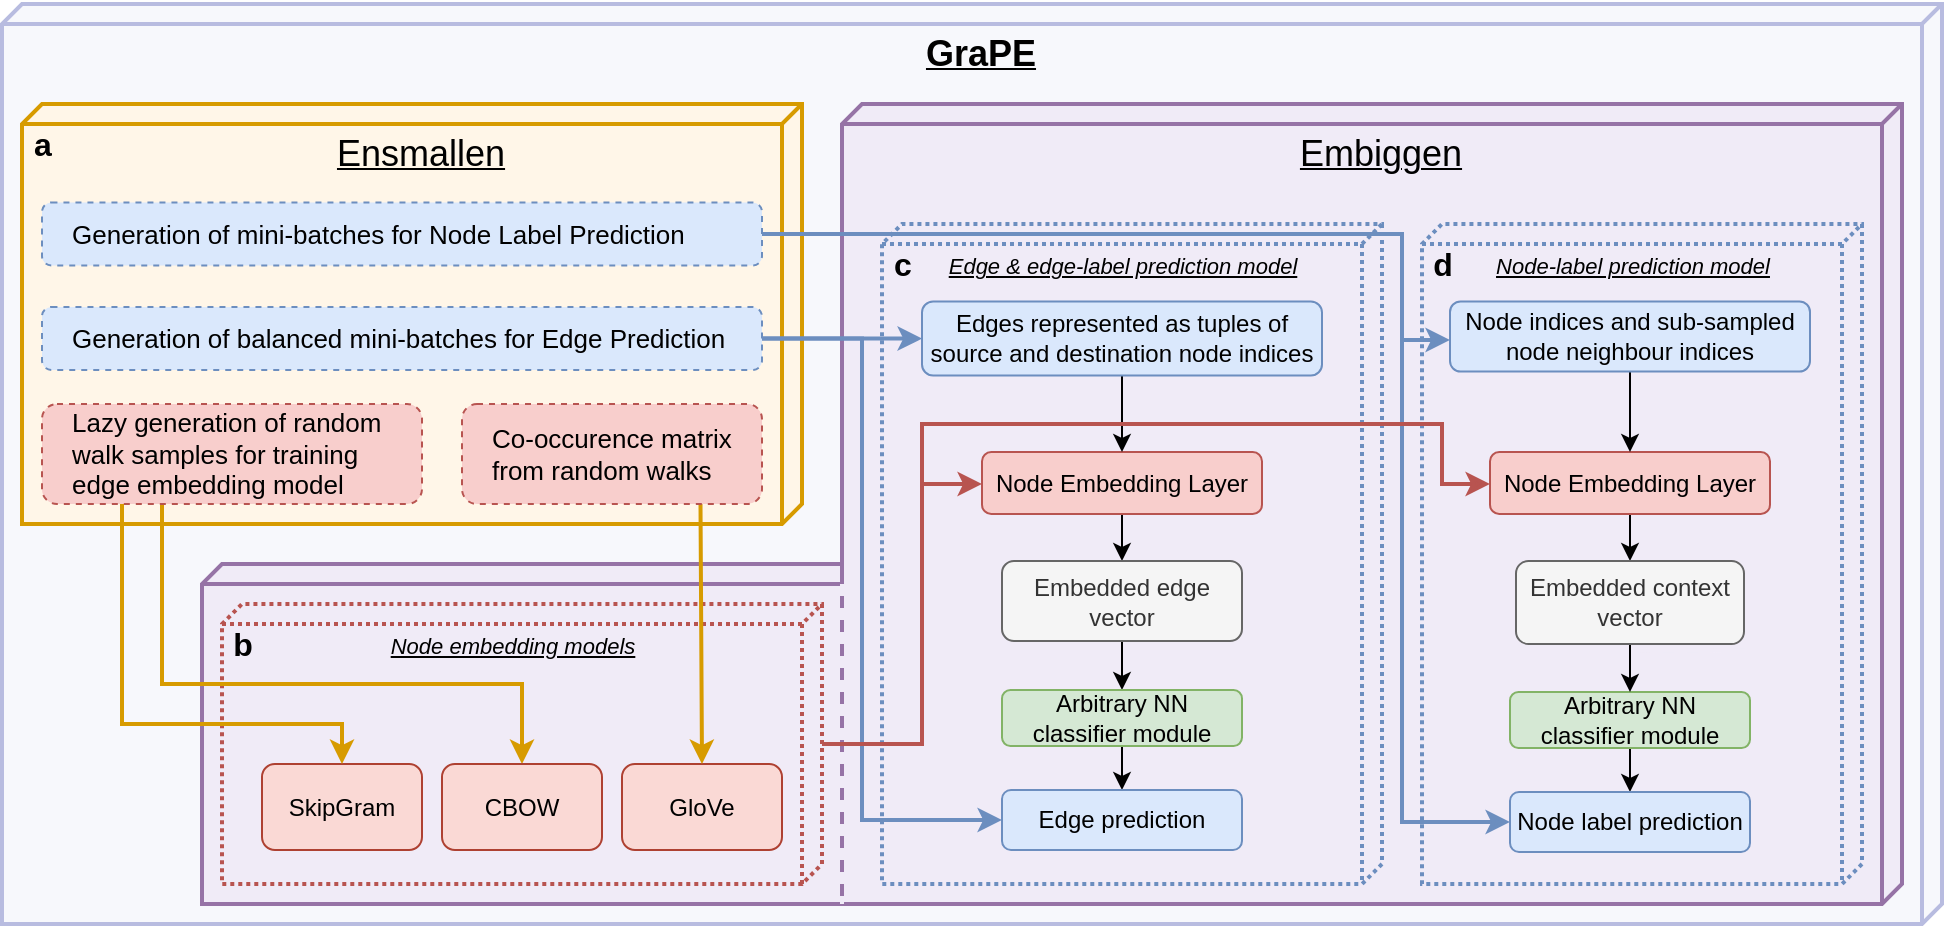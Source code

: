 <mxfile version="14.5.1" type="device"><diagram id="RaF_LecGEWQiuDLSxsRR" name="Pagina-1"><mxGraphModel dx="1933" dy="892" grid="1" gridSize="10" guides="1" tooltips="1" connect="1" arrows="1" fold="1" page="1" pageScale="1" pageWidth="827" pageHeight="1169" math="1" shadow="0"><root><mxCell id="0"/><mxCell id="1" parent="0"/><mxCell id="gN3LzosUdhocvaVCUTPZ-45" value="&lt;font style=&quot;font-size: 18px&quot;&gt;&lt;b&gt;GraPE&lt;/b&gt;&lt;/font&gt;" style="verticalAlign=top;align=center;spacingTop=8;spacingLeft=20;spacingRight=12;shape=cube;size=10;direction=south;fontStyle=4;html=1;strokeWidth=2;fillColor=#F7F8FC;strokeColor=#B8BCE0;" parent="1" vertex="1"><mxGeometry x="-360" y="110" width="970" height="460" as="geometry"/></mxCell><mxCell id="ROoKoVTB52tG-BwRJCW3-18" value="" style="verticalAlign=top;align=center;spacingTop=8;spacingLeft=20;spacingRight=12;shape=cube;size=10;direction=south;fontStyle=4;html=1;strokeColor=#9673a6;strokeWidth=2;fillColor=#F0EBF7;" parent="1" vertex="1"><mxGeometry x="-260" y="390" width="330" height="170" as="geometry"/></mxCell><mxCell id="ROoKoVTB52tG-BwRJCW3-20" value="&lt;font style=&quot;font-size: 18px&quot;&gt;Embiggen&lt;/font&gt;" style="verticalAlign=top;align=center;spacingTop=8;spacingLeft=20;spacingRight=12;shape=cube;size=10;direction=south;fontStyle=4;html=1;strokeColor=#9673a6;strokeWidth=2;fillColor=#F0EBF7;" parent="1" vertex="1"><mxGeometry x="60" y="160" width="530" height="400" as="geometry"/></mxCell><mxCell id="VsM_416EaH93oJcnP35p-15" style="edgeStyle=orthogonalEdgeStyle;rounded=0;orthogonalLoop=1;jettySize=auto;html=1;strokeWidth=2;fillColor=#f8cecc;strokeColor=#b85450;" parent="1" source="gN3LzosUdhocvaVCUTPZ-12" target="HHrOs4BSCK1QE4TNcTQm-1" edge="1"><mxGeometry relative="1" as="geometry"><Array as="points"><mxPoint x="100" y="480"/><mxPoint x="100" y="350"/></Array></mxGeometry></mxCell><mxCell id="gN3LzosUdhocvaVCUTPZ-12" value="&lt;font style=&quot;font-size: 11px&quot;&gt;&lt;i&gt;Node embedding models&lt;/i&gt;&lt;/font&gt;" style="verticalAlign=top;align=center;spacingTop=8;spacingLeft=2;spacingRight=12;shape=cube;size=10;direction=south;fontStyle=4;html=1;strokeWidth=2;strokeColor=#b85450;fillColor=none;fontSize=11;dashed=1;dashPattern=1 1;" parent="1" vertex="1"><mxGeometry x="-250" y="410" width="300" height="140" as="geometry"/></mxCell><mxCell id="kb7pzyMCWIndIaq_L3P6-28" value="&lt;font style=&quot;font-size: 11px&quot;&gt;&lt;i&gt;Edge &amp;amp; edge-label prediction model&lt;/i&gt;&lt;/font&gt;" style="verticalAlign=top;align=center;spacingTop=8;spacingLeft=2;spacingRight=12;shape=cube;size=10;direction=south;fontStyle=4;html=1;strokeWidth=2;fontSize=11;dashed=1;dashPattern=1 1;strokeColor=#6c8ebf;fillColor=none;" parent="1" vertex="1"><mxGeometry x="80" y="220" width="250" height="330" as="geometry"/></mxCell><mxCell id="kb7pzyMCWIndIaq_L3P6-25" value="&lt;font style=&quot;font-size: 18px&quot;&gt;Ensmallen&lt;/font&gt;" style="verticalAlign=top;align=center;spacingTop=8;spacingLeft=20;spacingRight=12;shape=cube;size=10;direction=south;fontStyle=4;html=1;strokeColor=#d79b00;strokeWidth=2;fillColor=#FFF6E8;" parent="1" vertex="1"><mxGeometry x="-350" y="160" width="390" height="210" as="geometry"/></mxCell><mxCell id="kb7pzyMCWIndIaq_L3P6-32" value="&lt;span style=&quot;font-family: &amp;#34;helvetica&amp;#34; ; font-size: 13px&quot;&gt;Generation of balanced mini-batches for Edge Prediction&lt;/span&gt;" style="rounded=1;whiteSpace=wrap;html=1;dashed=1;strokeColor=#6c8ebf;strokeWidth=1;fillColor=#dae8fc;align=left;spacingLeft=13;verticalAlign=middle;spacingRight=13;" parent="1" vertex="1"><mxGeometry x="-340" y="261.5" width="360" height="31.5" as="geometry"/></mxCell><mxCell id="VsM_416EaH93oJcnP35p-8" style="edgeStyle=orthogonalEdgeStyle;rounded=0;orthogonalLoop=1;jettySize=auto;html=1;" parent="1" source="HHrOs4BSCK1QE4TNcTQm-1" target="HHrOs4BSCK1QE4TNcTQm-6" edge="1"><mxGeometry relative="1" as="geometry"/></mxCell><mxCell id="HHrOs4BSCK1QE4TNcTQm-1" value="Node Embedding Layer" style="rounded=1;whiteSpace=wrap;html=1;fillColor=#f8cecc;strokeColor=#b85450;" parent="1" vertex="1"><mxGeometry x="130" y="334" width="140" height="31" as="geometry"/></mxCell><mxCell id="ROoKoVTB52tG-BwRJCW3-15" style="edgeStyle=orthogonalEdgeStyle;curved=1;rounded=0;orthogonalLoop=1;jettySize=auto;html=1;" parent="1" source="HHrOs4BSCK1QE4TNcTQm-2" target="HHrOs4BSCK1QE4TNcTQm-1" edge="1"><mxGeometry relative="1" as="geometry"/></mxCell><mxCell id="HHrOs4BSCK1QE4TNcTQm-2" value="Edges represented as tuples of source and destination node indices" style="rounded=1;whiteSpace=wrap;html=1;fillColor=#dae8fc;strokeColor=#6c8ebf;" parent="1" vertex="1"><mxGeometry x="100" y="258.75" width="200" height="37" as="geometry"/></mxCell><mxCell id="HHrOs4BSCK1QE4TNcTQm-14" style="edgeStyle=orthogonalEdgeStyle;curved=1;rounded=0;orthogonalLoop=1;jettySize=auto;html=1;fillColor=#ffe6cc;" parent="1" source="HHrOs4BSCK1QE4TNcTQm-6" target="HHrOs4BSCK1QE4TNcTQm-13" edge="1"><mxGeometry relative="1" as="geometry"/></mxCell><mxCell id="HHrOs4BSCK1QE4TNcTQm-6" value="Embedded edge vector" style="rounded=1;whiteSpace=wrap;html=1;fillColor=#f5f5f5;strokeColor=#666666;fontColor=#333333;" parent="1" vertex="1"><mxGeometry x="140" y="388.5" width="120" height="40" as="geometry"/></mxCell><mxCell id="gN3LzosUdhocvaVCUTPZ-3" style="edgeStyle=orthogonalEdgeStyle;curved=1;rounded=0;orthogonalLoop=1;jettySize=auto;html=1;" parent="1" source="HHrOs4BSCK1QE4TNcTQm-13" target="kb7pzyMCWIndIaq_L3P6-22" edge="1"><mxGeometry relative="1" as="geometry"/></mxCell><mxCell id="HHrOs4BSCK1QE4TNcTQm-13" value="Arbitrary NN &lt;br&gt;classifier module" style="rounded=1;whiteSpace=wrap;html=1;fillColor=#d5e8d4;strokeColor=#82b366;" parent="1" vertex="1"><mxGeometry x="140" y="453" width="120" height="28" as="geometry"/></mxCell><mxCell id="gN3LzosUdhocvaVCUTPZ-1" style="edgeStyle=orthogonalEdgeStyle;curved=1;rounded=0;orthogonalLoop=1;jettySize=auto;html=1;entryX=0;entryY=0.5;entryDx=0;entryDy=0;" parent="1" edge="1"><mxGeometry relative="1" as="geometry"><Array as="points"><mxPoint x="150" y="370"/></Array><mxPoint x="200" y="370" as="targetPoint"/></mxGeometry></mxCell><mxCell id="gN3LzosUdhocvaVCUTPZ-2" style="edgeStyle=orthogonalEdgeStyle;curved=1;rounded=0;orthogonalLoop=1;jettySize=auto;html=1;entryX=1;entryY=0.5;entryDx=0;entryDy=0;" parent="1" edge="1"><mxGeometry relative="1" as="geometry"><Array as="points"><mxPoint x="290" y="370"/></Array><mxPoint x="240" y="370" as="targetPoint"/></mxGeometry></mxCell><mxCell id="kb7pzyMCWIndIaq_L3P6-22" value="Edge prediction" style="rounded=1;whiteSpace=wrap;html=1;fillColor=#dae8fc;strokeColor=#6c8ebf;" parent="1" vertex="1"><mxGeometry x="140" y="503" width="120" height="30" as="geometry"/></mxCell><mxCell id="gN3LzosUdhocvaVCUTPZ-34" style="edgeStyle=orthogonalEdgeStyle;rounded=0;orthogonalLoop=1;jettySize=auto;html=1;strokeColor=#d79b00;strokeWidth=2;fillColor=#ffe6cc;" parent="1" source="kb7pzyMCWIndIaq_L3P6-33" target="gN3LzosUdhocvaVCUTPZ-9" edge="1"><mxGeometry relative="1" as="geometry"><Array as="points"><mxPoint x="-280" y="450"/><mxPoint x="-100" y="450"/></Array></mxGeometry></mxCell><mxCell id="kb7pzyMCWIndIaq_L3P6-33" value="&lt;span style=&quot;font-size: 13px ; text-align: center&quot;&gt;Lazy generation of random walk samples for training edge embedding model&lt;/span&gt;" style="rounded=1;whiteSpace=wrap;html=1;dashed=1;strokeColor=#b85450;strokeWidth=1;fillColor=#f8cecc;align=left;spacingLeft=13;spacingRight=13;" parent="1" vertex="1"><mxGeometry x="-340" y="310" width="190" height="50" as="geometry"/></mxCell><mxCell id="gN3LzosUdhocvaVCUTPZ-9" value="CBOW" style="rounded=1;whiteSpace=wrap;html=1;fillColor=#fad9d5;strokeColor=#ae4132;" parent="1" vertex="1"><mxGeometry x="-140" y="490" width="80" height="43" as="geometry"/></mxCell><mxCell id="gN3LzosUdhocvaVCUTPZ-10" value="GloVe&lt;span style=&quot;color: rgba(0 , 0 , 0 , 0) ; font-family: monospace ; font-size: 0px&quot;&gt;%3CmxGraphModel%3E%3Croot%3E%3CmxCell%20id%3D%220%22%2F%3E%3CmxCell%20id%3D%221%22%20parent%3D%220%22%2F%3E%3CmxCell%20id%3D%222%22%20value%3D%22CBOW%22%20style%3D%22rounded%3D0%3BwhiteSpace%3Dwrap%3Bhtml%3D1%3B%22%20vertex%3D%221%22%20parent%3D%221%22%3E%3CmxGeometry%20x%3D%22120%22%20y%3D%22260%22%20width%3D%2250%22%20height%3D%2222%22%20as%3D%22geometry%22%2F%3E%3C%2FmxCell%3E%3C%2Froot%3E%3C%2FmxGraphModel%3E&lt;/span&gt;" style="rounded=1;whiteSpace=wrap;html=1;fillColor=#fad9d5;strokeColor=#ae4132;" parent="1" vertex="1"><mxGeometry x="-50" y="490" width="80" height="43" as="geometry"/></mxCell><mxCell id="gN3LzosUdhocvaVCUTPZ-11" value="SkipGram" style="rounded=1;whiteSpace=wrap;html=1;fillColor=#fad9d5;strokeColor=#ae4132;" parent="1" vertex="1"><mxGeometry x="-230" y="490" width="80" height="43" as="geometry"/></mxCell><mxCell id="gN3LzosUdhocvaVCUTPZ-36" style="edgeStyle=orthogonalEdgeStyle;rounded=0;orthogonalLoop=1;jettySize=auto;html=1;strokeColor=#d79b00;strokeWidth=2;exitX=0.795;exitY=0.979;exitDx=0;exitDy=0;exitPerimeter=0;fillColor=#ffe6cc;" parent="1" source="gN3LzosUdhocvaVCUTPZ-28" target="gN3LzosUdhocvaVCUTPZ-10" edge="1"><mxGeometry relative="1" as="geometry"><mxPoint x="-19.95" y="369" as="sourcePoint"/><Array as="points"><mxPoint x="-11" y="369"/><mxPoint x="-10" y="369"/></Array></mxGeometry></mxCell><mxCell id="gN3LzosUdhocvaVCUTPZ-28" value="&lt;span style=&quot;font-size: 13px&quot;&gt;Co-occurence matrix from random walks&lt;/span&gt;" style="rounded=1;whiteSpace=wrap;html=1;dashed=1;strokeColor=#b85450;strokeWidth=1;fillColor=#f8cecc;align=left;spacingLeft=13;spacingRight=13;" parent="1" vertex="1"><mxGeometry x="-130" y="310" width="150" height="50" as="geometry"/></mxCell><mxCell id="gN3LzosUdhocvaVCUTPZ-35" style="edgeStyle=orthogonalEdgeStyle;rounded=0;orthogonalLoop=1;jettySize=auto;html=1;strokeColor=#d79b00;strokeWidth=2;fillColor=#ffe6cc;" parent="1" source="kb7pzyMCWIndIaq_L3P6-33" target="gN3LzosUdhocvaVCUTPZ-11" edge="1"><mxGeometry relative="1" as="geometry"><mxPoint x="-300" y="400" as="sourcePoint"/><mxPoint x="-250" y="515" as="targetPoint"/><Array as="points"><mxPoint x="-300" y="470"/><mxPoint x="-190" y="470"/></Array></mxGeometry></mxCell><mxCell id="gN3LzosUdhocvaVCUTPZ-43" value="" style="endArrow=none;html=1;strokeWidth=2;fillColor=#e1d5e7;dashed=1;strokeColor=#F0EBF7;" parent="1" edge="1"><mxGeometry width="50" height="50" relative="1" as="geometry"><mxPoint x="60" y="400" as="sourcePoint"/><mxPoint x="60" y="560" as="targetPoint"/></mxGeometry></mxCell><mxCell id="ROoKoVTB52tG-BwRJCW3-1" value="&lt;font style=&quot;font-size: 11px&quot;&gt;&lt;i&gt;Node-label prediction model&lt;/i&gt;&lt;/font&gt;" style="verticalAlign=top;align=center;spacingTop=8;spacingLeft=2;spacingRight=12;shape=cube;size=10;direction=south;fontStyle=4;html=1;strokeWidth=2;fontSize=11;dashed=1;dashPattern=1 1;strokeColor=#6c8ebf;fillColor=none;" parent="1" vertex="1"><mxGeometry x="350" y="220" width="220" height="330" as="geometry"/></mxCell><mxCell id="VsM_416EaH93oJcnP35p-1" style="edgeStyle=orthogonalEdgeStyle;rounded=0;orthogonalLoop=1;jettySize=auto;html=1;" parent="1" source="ROoKoVTB52tG-BwRJCW3-2" target="ROoKoVTB52tG-BwRJCW3-7" edge="1"><mxGeometry relative="1" as="geometry"/></mxCell><mxCell id="ROoKoVTB52tG-BwRJCW3-2" value="Node Embedding Layer" style="rounded=1;whiteSpace=wrap;html=1;fillColor=#f8cecc;strokeColor=#b85450;" parent="1" vertex="1"><mxGeometry x="384" y="334" width="140" height="31" as="geometry"/></mxCell><mxCell id="VsM_416EaH93oJcnP35p-4" style="edgeStyle=orthogonalEdgeStyle;rounded=0;orthogonalLoop=1;jettySize=auto;html=1;" parent="1" source="ROoKoVTB52tG-BwRJCW3-4" target="ROoKoVTB52tG-BwRJCW3-2" edge="1"><mxGeometry relative="1" as="geometry"/></mxCell><mxCell id="ROoKoVTB52tG-BwRJCW3-4" value="Node indices and sub-sampled node neighbour indices" style="rounded=1;whiteSpace=wrap;html=1;fillColor=#dae8fc;strokeColor=#6c8ebf;" parent="1" vertex="1"><mxGeometry x="364" y="258.75" width="180" height="35" as="geometry"/></mxCell><mxCell id="ROoKoVTB52tG-BwRJCW3-23" style="edgeStyle=orthogonalEdgeStyle;rounded=0;orthogonalLoop=1;jettySize=auto;html=1;dashed=1;strokeColor=#F0EBF7;strokeWidth=2;" parent="1" target="ROoKoVTB52tG-BwRJCW3-6" edge="1"><mxGeometry relative="1" as="geometry"><mxPoint x="524" y="433" as="sourcePoint"/></mxGeometry></mxCell><mxCell id="VsM_416EaH93oJcnP35p-3" style="edgeStyle=orthogonalEdgeStyle;rounded=0;orthogonalLoop=1;jettySize=auto;html=1;" parent="1" source="ROoKoVTB52tG-BwRJCW3-6" target="ROoKoVTB52tG-BwRJCW3-10" edge="1"><mxGeometry relative="1" as="geometry"/></mxCell><mxCell id="ROoKoVTB52tG-BwRJCW3-6" value="Arbitrary NN&lt;br&gt;classifier module" style="rounded=1;whiteSpace=wrap;html=1;fillColor=#d5e8d4;strokeColor=#82b366;" parent="1" vertex="1"><mxGeometry x="394" y="454" width="120" height="28" as="geometry"/></mxCell><mxCell id="VsM_416EaH93oJcnP35p-2" style="edgeStyle=orthogonalEdgeStyle;rounded=0;orthogonalLoop=1;jettySize=auto;html=1;" parent="1" source="ROoKoVTB52tG-BwRJCW3-7" target="ROoKoVTB52tG-BwRJCW3-6" edge="1"><mxGeometry relative="1" as="geometry"/></mxCell><mxCell id="ROoKoVTB52tG-BwRJCW3-7" value="Embedded context vector" style="rounded=1;whiteSpace=wrap;html=1;fillColor=#f5f5f5;strokeColor=#666666;fontColor=#333333;" parent="1" vertex="1"><mxGeometry x="397" y="388.5" width="114" height="41.5" as="geometry"/></mxCell><mxCell id="ROoKoVTB52tG-BwRJCW3-10" value="Node label prediction" style="rounded=1;whiteSpace=wrap;html=1;fillColor=#dae8fc;strokeColor=#6c8ebf;" parent="1" vertex="1"><mxGeometry x="394" y="504" width="120" height="30" as="geometry"/></mxCell><mxCell id="VsM_416EaH93oJcnP35p-11" style="edgeStyle=orthogonalEdgeStyle;rounded=0;orthogonalLoop=1;jettySize=auto;html=1;strokeWidth=2;fillColor=#dae8fc;strokeColor=#6c8ebf;" parent="1" source="ROoKoVTB52tG-BwRJCW3-13" target="ROoKoVTB52tG-BwRJCW3-4" edge="1"><mxGeometry relative="1" as="geometry"><Array as="points"><mxPoint x="340" y="225"/><mxPoint x="340" y="278"/></Array></mxGeometry></mxCell><mxCell id="ROoKoVTB52tG-BwRJCW3-13" value="&lt;span style=&quot;font-family: &amp;#34;helvetica&amp;#34; ; font-size: 13px&quot;&gt;Generation of mini-batches for Node Label Prediction&lt;/span&gt;" style="rounded=1;whiteSpace=wrap;html=1;dashed=1;strokeColor=#6c8ebf;strokeWidth=1;fillColor=#dae8fc;align=left;spacingLeft=13;verticalAlign=middle;spacingRight=13;" parent="1" vertex="1"><mxGeometry x="-340" y="209.25" width="360" height="31.5" as="geometry"/></mxCell><mxCell id="VsM_416EaH93oJcnP35p-12" style="edgeStyle=orthogonalEdgeStyle;rounded=0;orthogonalLoop=1;jettySize=auto;html=1;strokeWidth=2;fillColor=#dae8fc;strokeColor=#6c8ebf;" parent="1" source="ROoKoVTB52tG-BwRJCW3-13" target="ROoKoVTB52tG-BwRJCW3-10" edge="1"><mxGeometry relative="1" as="geometry"><mxPoint x="30" y="235.1" as="sourcePoint"/><mxPoint x="374" y="288" as="targetPoint"/><Array as="points"><mxPoint x="340" y="225"/><mxPoint x="340" y="519"/></Array></mxGeometry></mxCell><mxCell id="VsM_416EaH93oJcnP35p-13" style="edgeStyle=orthogonalEdgeStyle;rounded=0;orthogonalLoop=1;jettySize=auto;html=1;strokeWidth=2;fillColor=#dae8fc;strokeColor=#6c8ebf;" parent="1" source="kb7pzyMCWIndIaq_L3P6-32" target="kb7pzyMCWIndIaq_L3P6-22" edge="1"><mxGeometry relative="1" as="geometry"><mxPoint x="30" y="235.1" as="sourcePoint"/><mxPoint x="404" y="529" as="targetPoint"/><Array as="points"><mxPoint x="70" y="277"/><mxPoint x="70" y="518"/></Array></mxGeometry></mxCell><mxCell id="VsM_416EaH93oJcnP35p-14" style="edgeStyle=orthogonalEdgeStyle;rounded=0;orthogonalLoop=1;jettySize=auto;html=1;strokeWidth=2;fillColor=#dae8fc;strokeColor=#6c8ebf;" parent="1" source="kb7pzyMCWIndIaq_L3P6-32" target="HHrOs4BSCK1QE4TNcTQm-2" edge="1"><mxGeometry relative="1" as="geometry"><mxPoint x="30" y="287.3" as="sourcePoint"/><mxPoint x="150" y="528" as="targetPoint"/></mxGeometry></mxCell><mxCell id="VsM_416EaH93oJcnP35p-16" style="edgeStyle=orthogonalEdgeStyle;rounded=0;orthogonalLoop=1;jettySize=auto;html=1;strokeWidth=2;fillColor=#f8cecc;strokeColor=#b85450;" parent="1" source="gN3LzosUdhocvaVCUTPZ-12" target="ROoKoVTB52tG-BwRJCW3-2" edge="1"><mxGeometry relative="1" as="geometry"><mxPoint x="60.0" y="490" as="sourcePoint"/><mxPoint x="140.0" y="360" as="targetPoint"/><Array as="points"><mxPoint x="100" y="480"/><mxPoint x="100" y="320"/><mxPoint x="360" y="320"/><mxPoint x="360" y="350"/></Array></mxGeometry></mxCell><mxCell id="DnalOkKVTGSIGN5n_lOh-1" value="&lt;b style=&quot;font-size: 16px;&quot;&gt;a&lt;/b&gt;" style="text;html=1;align=center;verticalAlign=middle;resizable=0;points=[];autosize=1;fontSize=16;" parent="1" vertex="1"><mxGeometry x="-350" y="170" width="20" height="20" as="geometry"/></mxCell><mxCell id="DnalOkKVTGSIGN5n_lOh-3" value="&lt;b style=&quot;font-size: 16px&quot;&gt;c&lt;/b&gt;" style="text;html=1;align=center;verticalAlign=middle;resizable=0;points=[];autosize=1;fontSize=16;" parent="1" vertex="1"><mxGeometry x="80" y="230" width="20" height="20" as="geometry"/></mxCell><mxCell id="DnalOkKVTGSIGN5n_lOh-4" value="&lt;b style=&quot;font-size: 16px&quot;&gt;b&lt;/b&gt;" style="text;html=1;align=center;verticalAlign=middle;resizable=0;points=[];autosize=1;fontSize=16;" parent="1" vertex="1"><mxGeometry x="-255" y="420" width="30" height="20" as="geometry"/></mxCell><mxCell id="DnalOkKVTGSIGN5n_lOh-5" value="&lt;b style=&quot;font-size: 16px&quot;&gt;d&lt;/b&gt;" style="text;html=1;align=center;verticalAlign=middle;resizable=0;points=[];autosize=1;fontSize=16;" parent="1" vertex="1"><mxGeometry x="345" y="230" width="30" height="20" as="geometry"/></mxCell></root></mxGraphModel></diagram></mxfile>